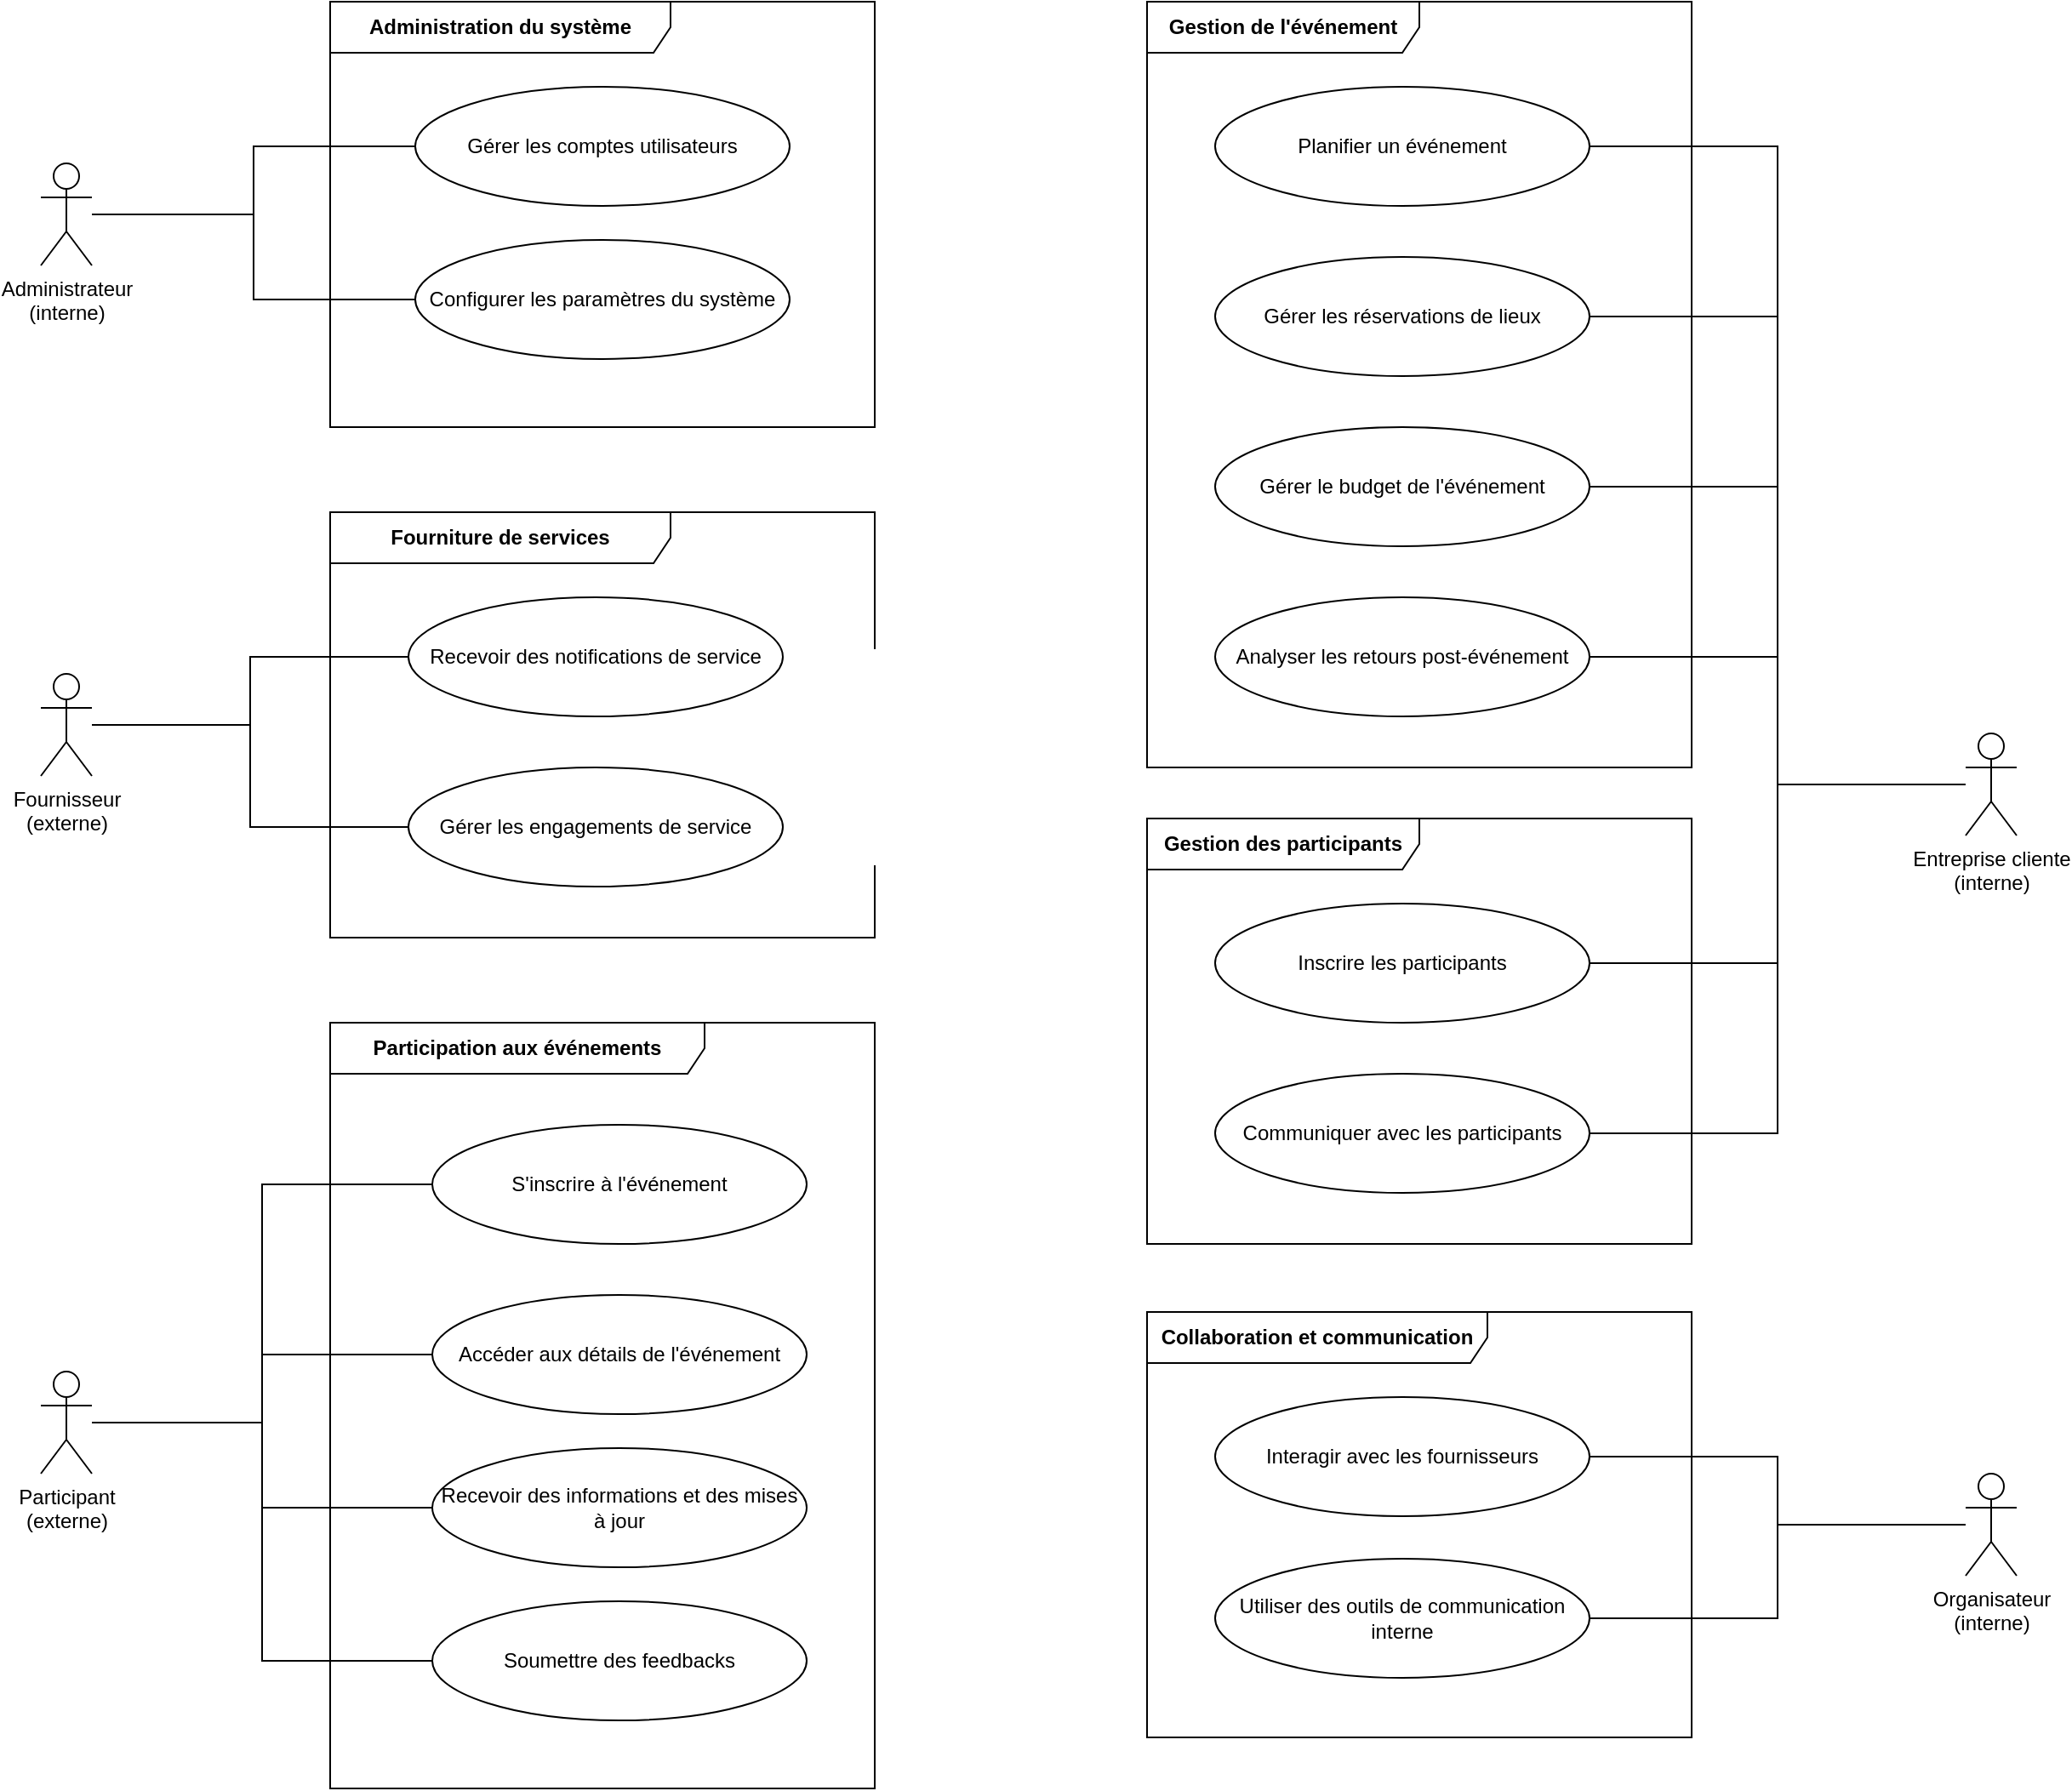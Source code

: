 <mxfile version="24.4.8" type="device">
  <diagram name="Page-1" id="M6lCg9FNZWQKJzQgkxno">
    <mxGraphModel dx="1306" dy="2003" grid="1" gridSize="10" guides="1" tooltips="1" connect="1" arrows="1" fold="1" page="1" pageScale="1" pageWidth="827" pageHeight="1169" math="0" shadow="0">
      <root>
        <mxCell id="0" />
        <mxCell id="1" parent="0" />
        <mxCell id="I3yNbvI_W-anKSS0VZ_J-39" style="edgeStyle=orthogonalEdgeStyle;rounded=0;orthogonalLoop=1;jettySize=auto;html=1;entryX=0;entryY=0.5;entryDx=0;entryDy=0;endArrow=none;endFill=0;" parent="1" source="I3yNbvI_W-anKSS0VZ_J-1" target="I3yNbvI_W-anKSS0VZ_J-13" edge="1">
          <mxGeometry relative="1" as="geometry" />
        </mxCell>
        <mxCell id="I3yNbvI_W-anKSS0VZ_J-40" style="edgeStyle=orthogonalEdgeStyle;rounded=0;orthogonalLoop=1;jettySize=auto;html=1;entryX=0;entryY=0.5;entryDx=0;entryDy=0;endArrow=none;endFill=0;" parent="1" source="I3yNbvI_W-anKSS0VZ_J-1" target="I3yNbvI_W-anKSS0VZ_J-14" edge="1">
          <mxGeometry relative="1" as="geometry" />
        </mxCell>
        <mxCell id="I3yNbvI_W-anKSS0VZ_J-1" value="Administrateur&lt;br&gt;(interne)" style="shape=umlActor;verticalLabelPosition=bottom;verticalAlign=top;html=1;outlineConnect=0;" parent="1" vertex="1">
          <mxGeometry x="110" y="-105" width="30" height="60" as="geometry" />
        </mxCell>
        <mxCell id="I3yNbvI_W-anKSS0VZ_J-49" style="edgeStyle=orthogonalEdgeStyle;rounded=0;orthogonalLoop=1;jettySize=auto;html=1;entryX=1;entryY=0.5;entryDx=0;entryDy=0;endArrow=none;endFill=0;" parent="1" source="I3yNbvI_W-anKSS0VZ_J-2" target="I3yNbvI_W-anKSS0VZ_J-31" edge="1">
          <mxGeometry relative="1" as="geometry" />
        </mxCell>
        <mxCell id="I3yNbvI_W-anKSS0VZ_J-50" style="edgeStyle=orthogonalEdgeStyle;rounded=0;orthogonalLoop=1;jettySize=auto;html=1;entryX=1;entryY=0.5;entryDx=0;entryDy=0;endArrow=none;endFill=0;" parent="1" source="I3yNbvI_W-anKSS0VZ_J-2" target="I3yNbvI_W-anKSS0VZ_J-32" edge="1">
          <mxGeometry relative="1" as="geometry" />
        </mxCell>
        <mxCell id="I3yNbvI_W-anKSS0VZ_J-2" value="Organisateur&lt;br&gt;(interne)" style="shape=umlActor;verticalLabelPosition=bottom;verticalAlign=top;html=1;outlineConnect=0;" parent="1" vertex="1">
          <mxGeometry x="1241" y="665" width="30" height="60" as="geometry" />
        </mxCell>
        <mxCell id="n2cofynIL0gXf2lMp7zA-1" style="edgeStyle=orthogonalEdgeStyle;rounded=0;orthogonalLoop=1;jettySize=auto;html=1;entryX=1;entryY=0.5;entryDx=0;entryDy=0;endArrow=none;endFill=0;" parent="1" source="I3yNbvI_W-anKSS0VZ_J-3" target="I3yNbvI_W-anKSS0VZ_J-15" edge="1">
          <mxGeometry relative="1" as="geometry" />
        </mxCell>
        <mxCell id="n2cofynIL0gXf2lMp7zA-2" style="edgeStyle=orthogonalEdgeStyle;rounded=0;orthogonalLoop=1;jettySize=auto;html=1;entryX=1;entryY=0.5;entryDx=0;entryDy=0;endArrow=none;endFill=0;" parent="1" source="I3yNbvI_W-anKSS0VZ_J-3" target="I3yNbvI_W-anKSS0VZ_J-16" edge="1">
          <mxGeometry relative="1" as="geometry" />
        </mxCell>
        <mxCell id="n2cofynIL0gXf2lMp7zA-3" style="edgeStyle=orthogonalEdgeStyle;rounded=0;orthogonalLoop=1;jettySize=auto;html=1;entryX=1;entryY=0.5;entryDx=0;entryDy=0;endArrow=none;endFill=0;" parent="1" source="I3yNbvI_W-anKSS0VZ_J-3" target="I3yNbvI_W-anKSS0VZ_J-19" edge="1">
          <mxGeometry relative="1" as="geometry" />
        </mxCell>
        <mxCell id="n2cofynIL0gXf2lMp7zA-4" style="edgeStyle=orthogonalEdgeStyle;rounded=0;orthogonalLoop=1;jettySize=auto;html=1;entryX=1;entryY=0.5;entryDx=0;entryDy=0;endArrow=none;endFill=0;" parent="1" source="I3yNbvI_W-anKSS0VZ_J-3" target="I3yNbvI_W-anKSS0VZ_J-20" edge="1">
          <mxGeometry relative="1" as="geometry" />
        </mxCell>
        <mxCell id="n2cofynIL0gXf2lMp7zA-5" style="edgeStyle=orthogonalEdgeStyle;rounded=0;orthogonalLoop=1;jettySize=auto;html=1;entryX=1;entryY=0.5;entryDx=0;entryDy=0;endArrow=none;endFill=0;" parent="1" source="I3yNbvI_W-anKSS0VZ_J-3" target="I3yNbvI_W-anKSS0VZ_J-17" edge="1">
          <mxGeometry relative="1" as="geometry" />
        </mxCell>
        <mxCell id="n2cofynIL0gXf2lMp7zA-6" style="edgeStyle=orthogonalEdgeStyle;rounded=0;orthogonalLoop=1;jettySize=auto;html=1;entryX=1;entryY=0.5;entryDx=0;entryDy=0;endArrow=none;endFill=0;" parent="1" source="I3yNbvI_W-anKSS0VZ_J-3" target="I3yNbvI_W-anKSS0VZ_J-18" edge="1">
          <mxGeometry relative="1" as="geometry" />
        </mxCell>
        <mxCell id="I3yNbvI_W-anKSS0VZ_J-3" value="Entreprise cliente&lt;br&gt;(interne)" style="shape=umlActor;verticalLabelPosition=bottom;verticalAlign=top;html=1;outlineConnect=0;" parent="1" vertex="1">
          <mxGeometry x="1241" y="230" width="30" height="60" as="geometry" />
        </mxCell>
        <mxCell id="I3yNbvI_W-anKSS0VZ_J-47" style="edgeStyle=orthogonalEdgeStyle;rounded=0;orthogonalLoop=1;jettySize=auto;html=1;entryX=0;entryY=0.5;entryDx=0;entryDy=0;endArrow=none;endFill=0;" parent="1" source="I3yNbvI_W-anKSS0VZ_J-4" target="I3yNbvI_W-anKSS0VZ_J-24" edge="1">
          <mxGeometry relative="1" as="geometry" />
        </mxCell>
        <mxCell id="I3yNbvI_W-anKSS0VZ_J-48" style="edgeStyle=orthogonalEdgeStyle;rounded=0;orthogonalLoop=1;jettySize=auto;html=1;entryX=0;entryY=0.5;entryDx=0;entryDy=0;endArrow=none;endFill=0;" parent="1" source="I3yNbvI_W-anKSS0VZ_J-4" target="I3yNbvI_W-anKSS0VZ_J-25" edge="1">
          <mxGeometry relative="1" as="geometry" />
        </mxCell>
        <mxCell id="I3yNbvI_W-anKSS0VZ_J-4" value="Fournisseur&lt;br&gt;(externe)" style="shape=umlActor;verticalLabelPosition=bottom;verticalAlign=top;html=1;outlineConnect=0;" parent="1" vertex="1">
          <mxGeometry x="110" y="195" width="30" height="60" as="geometry" />
        </mxCell>
        <mxCell id="I3yNbvI_W-anKSS0VZ_J-55" style="edgeStyle=orthogonalEdgeStyle;rounded=0;orthogonalLoop=1;jettySize=auto;html=1;entryX=0;entryY=0.5;entryDx=0;entryDy=0;endArrow=none;endFill=0;" parent="1" source="I3yNbvI_W-anKSS0VZ_J-7" target="I3yNbvI_W-anKSS0VZ_J-22" edge="1">
          <mxGeometry relative="1" as="geometry" />
        </mxCell>
        <mxCell id="I3yNbvI_W-anKSS0VZ_J-56" style="edgeStyle=orthogonalEdgeStyle;rounded=0;orthogonalLoop=1;jettySize=auto;html=1;entryX=0;entryY=0.5;entryDx=0;entryDy=0;endArrow=none;endFill=0;" parent="1" source="I3yNbvI_W-anKSS0VZ_J-7" target="I3yNbvI_W-anKSS0VZ_J-21" edge="1">
          <mxGeometry relative="1" as="geometry" />
        </mxCell>
        <mxCell id="I3yNbvI_W-anKSS0VZ_J-57" style="edgeStyle=orthogonalEdgeStyle;rounded=0;orthogonalLoop=1;jettySize=auto;html=1;entryX=0;entryY=0.5;entryDx=0;entryDy=0;endArrow=none;endFill=0;" parent="1" source="I3yNbvI_W-anKSS0VZ_J-7" target="I3yNbvI_W-anKSS0VZ_J-26" edge="1">
          <mxGeometry relative="1" as="geometry" />
        </mxCell>
        <mxCell id="I3yNbvI_W-anKSS0VZ_J-58" style="edgeStyle=orthogonalEdgeStyle;rounded=0;orthogonalLoop=1;jettySize=auto;html=1;entryX=0;entryY=0.5;entryDx=0;entryDy=0;endArrow=none;endFill=0;" parent="1" source="I3yNbvI_W-anKSS0VZ_J-7" target="I3yNbvI_W-anKSS0VZ_J-23" edge="1">
          <mxGeometry relative="1" as="geometry" />
        </mxCell>
        <mxCell id="I3yNbvI_W-anKSS0VZ_J-7" value="Participant&lt;div&gt;(externe)&lt;/div&gt;" style="shape=umlActor;verticalLabelPosition=bottom;verticalAlign=top;html=1;outlineConnect=0;" parent="1" vertex="1">
          <mxGeometry x="110" y="605" width="30" height="60" as="geometry" />
        </mxCell>
        <mxCell id="I3yNbvI_W-anKSS0VZ_J-13" value="Gérer les comptes utilisateurs" style="ellipse;html=1;whiteSpace=wrap;" parent="1" vertex="1">
          <mxGeometry x="330" y="-150" width="220" height="70" as="geometry" />
        </mxCell>
        <mxCell id="I3yNbvI_W-anKSS0VZ_J-14" value="Configurer les paramètres du système" style="ellipse;html=1;whiteSpace=wrap;" parent="1" vertex="1">
          <mxGeometry x="330" y="-60" width="220" height="70" as="geometry" />
        </mxCell>
        <mxCell id="I3yNbvI_W-anKSS0VZ_J-24" value="Recevoir des notifications de service" style="ellipse;html=1;whiteSpace=wrap;" parent="1" vertex="1">
          <mxGeometry x="326" y="150" width="220" height="70" as="geometry" />
        </mxCell>
        <mxCell id="I3yNbvI_W-anKSS0VZ_J-25" value="Gérer les engagements de service" style="ellipse;html=1;whiteSpace=wrap;" parent="1" vertex="1">
          <mxGeometry x="326" y="250" width="220" height="70" as="geometry" />
        </mxCell>
        <mxCell id="I3yNbvI_W-anKSS0VZ_J-29" value="&lt;b&gt;Gestion de l&#39;événement&lt;/b&gt;" style="shape=umlFrame;whiteSpace=wrap;html=1;pointerEvents=0;recursiveResize=0;container=1;collapsible=0;width=160;" parent="1" vertex="1">
          <mxGeometry x="760" y="-200" width="320" height="450" as="geometry" />
        </mxCell>
        <mxCell id="I3yNbvI_W-anKSS0VZ_J-15" value="Planifier un événement" style="ellipse;html=1;whiteSpace=wrap;" parent="I3yNbvI_W-anKSS0VZ_J-29" vertex="1">
          <mxGeometry x="40" y="50" width="220" height="70" as="geometry" />
        </mxCell>
        <mxCell id="I3yNbvI_W-anKSS0VZ_J-16" value="Gérer les réservations de lieux" style="ellipse;html=1;whiteSpace=wrap;" parent="I3yNbvI_W-anKSS0VZ_J-29" vertex="1">
          <mxGeometry x="40" y="150" width="220" height="70" as="geometry" />
        </mxCell>
        <mxCell id="I3yNbvI_W-anKSS0VZ_J-20" value="Analyser les retours post-événement" style="ellipse;html=1;whiteSpace=wrap;" parent="I3yNbvI_W-anKSS0VZ_J-29" vertex="1">
          <mxGeometry x="40" y="350" width="220" height="70" as="geometry" />
        </mxCell>
        <mxCell id="I3yNbvI_W-anKSS0VZ_J-19" value="Gérer le budget de l&#39;événement" style="ellipse;html=1;whiteSpace=wrap;" parent="I3yNbvI_W-anKSS0VZ_J-29" vertex="1">
          <mxGeometry x="40" y="250" width="220" height="70" as="geometry" />
        </mxCell>
        <mxCell id="I3yNbvI_W-anKSS0VZ_J-30" value="&lt;b&gt;Gestion des participants&lt;/b&gt;" style="shape=umlFrame;whiteSpace=wrap;html=1;pointerEvents=0;recursiveResize=0;container=1;collapsible=0;width=160;" parent="1" vertex="1">
          <mxGeometry x="760" y="280" width="320" height="250" as="geometry" />
        </mxCell>
        <mxCell id="I3yNbvI_W-anKSS0VZ_J-17" value="Inscrire les participants" style="ellipse;html=1;whiteSpace=wrap;" parent="I3yNbvI_W-anKSS0VZ_J-30" vertex="1">
          <mxGeometry x="40" y="50" width="220" height="70" as="geometry" />
        </mxCell>
        <mxCell id="I3yNbvI_W-anKSS0VZ_J-18" value="Communiquer avec les participants" style="ellipse;html=1;whiteSpace=wrap;" parent="I3yNbvI_W-anKSS0VZ_J-30" vertex="1">
          <mxGeometry x="40" y="150" width="220" height="70" as="geometry" />
        </mxCell>
        <mxCell id="I3yNbvI_W-anKSS0VZ_J-33" value="&lt;b&gt;Collaboration et communication&lt;/b&gt;" style="shape=umlFrame;whiteSpace=wrap;html=1;pointerEvents=0;recursiveResize=0;container=1;collapsible=0;width=200;height=30;" parent="1" vertex="1">
          <mxGeometry x="760" y="570" width="320" height="250" as="geometry" />
        </mxCell>
        <mxCell id="I3yNbvI_W-anKSS0VZ_J-31" value="Interagir avec les fournisseurs" style="ellipse;html=1;whiteSpace=wrap;" parent="I3yNbvI_W-anKSS0VZ_J-33" vertex="1">
          <mxGeometry x="40" y="50" width="220" height="70" as="geometry" />
        </mxCell>
        <mxCell id="I3yNbvI_W-anKSS0VZ_J-32" value="Utiliser des outils de communication interne" style="ellipse;html=1;whiteSpace=wrap;" parent="I3yNbvI_W-anKSS0VZ_J-33" vertex="1">
          <mxGeometry x="40" y="145" width="220" height="70" as="geometry" />
        </mxCell>
        <mxCell id="I3yNbvI_W-anKSS0VZ_J-34" value="&lt;b&gt;Administration du système&lt;/b&gt;" style="shape=umlFrame;whiteSpace=wrap;html=1;pointerEvents=0;recursiveResize=0;container=1;collapsible=0;width=200;height=30;" parent="1" vertex="1">
          <mxGeometry x="280" y="-200" width="320" height="250" as="geometry" />
        </mxCell>
        <mxCell id="I3yNbvI_W-anKSS0VZ_J-35" value="&lt;b&gt;Participation aux événements&lt;/b&gt;" style="shape=umlFrame;whiteSpace=wrap;html=1;pointerEvents=0;recursiveResize=0;container=1;collapsible=0;width=220;height=30;" parent="1" vertex="1">
          <mxGeometry x="280" y="400" width="320" height="450" as="geometry" />
        </mxCell>
        <mxCell id="I3yNbvI_W-anKSS0VZ_J-21" value="Accéder aux détails de l&#39;événement" style="ellipse;html=1;whiteSpace=wrap;" parent="I3yNbvI_W-anKSS0VZ_J-35" vertex="1">
          <mxGeometry x="60" y="160" width="220" height="70" as="geometry" />
        </mxCell>
        <mxCell id="I3yNbvI_W-anKSS0VZ_J-22" value="S&#39;inscrire à l&#39;événement" style="ellipse;html=1;whiteSpace=wrap;" parent="I3yNbvI_W-anKSS0VZ_J-35" vertex="1">
          <mxGeometry x="60" y="60" width="220" height="70" as="geometry" />
        </mxCell>
        <mxCell id="I3yNbvI_W-anKSS0VZ_J-23" value="Soumettre des feedbacks" style="ellipse;html=1;whiteSpace=wrap;" parent="I3yNbvI_W-anKSS0VZ_J-35" vertex="1">
          <mxGeometry x="60" y="340" width="220" height="70" as="geometry" />
        </mxCell>
        <mxCell id="I3yNbvI_W-anKSS0VZ_J-26" value="Recevoir des informations et des mises à jour" style="ellipse;html=1;whiteSpace=wrap;" parent="I3yNbvI_W-anKSS0VZ_J-35" vertex="1">
          <mxGeometry x="60" y="250" width="220" height="70" as="geometry" />
        </mxCell>
        <mxCell id="I3yNbvI_W-anKSS0VZ_J-38" value="&lt;b&gt;Fourniture de services&lt;/b&gt;" style="shape=umlFrame;whiteSpace=wrap;html=1;pointerEvents=0;recursiveResize=0;container=1;collapsible=0;width=200;height=30;" parent="1" vertex="1">
          <mxGeometry x="280" y="100" width="320" height="250" as="geometry" />
        </mxCell>
      </root>
    </mxGraphModel>
  </diagram>
</mxfile>
